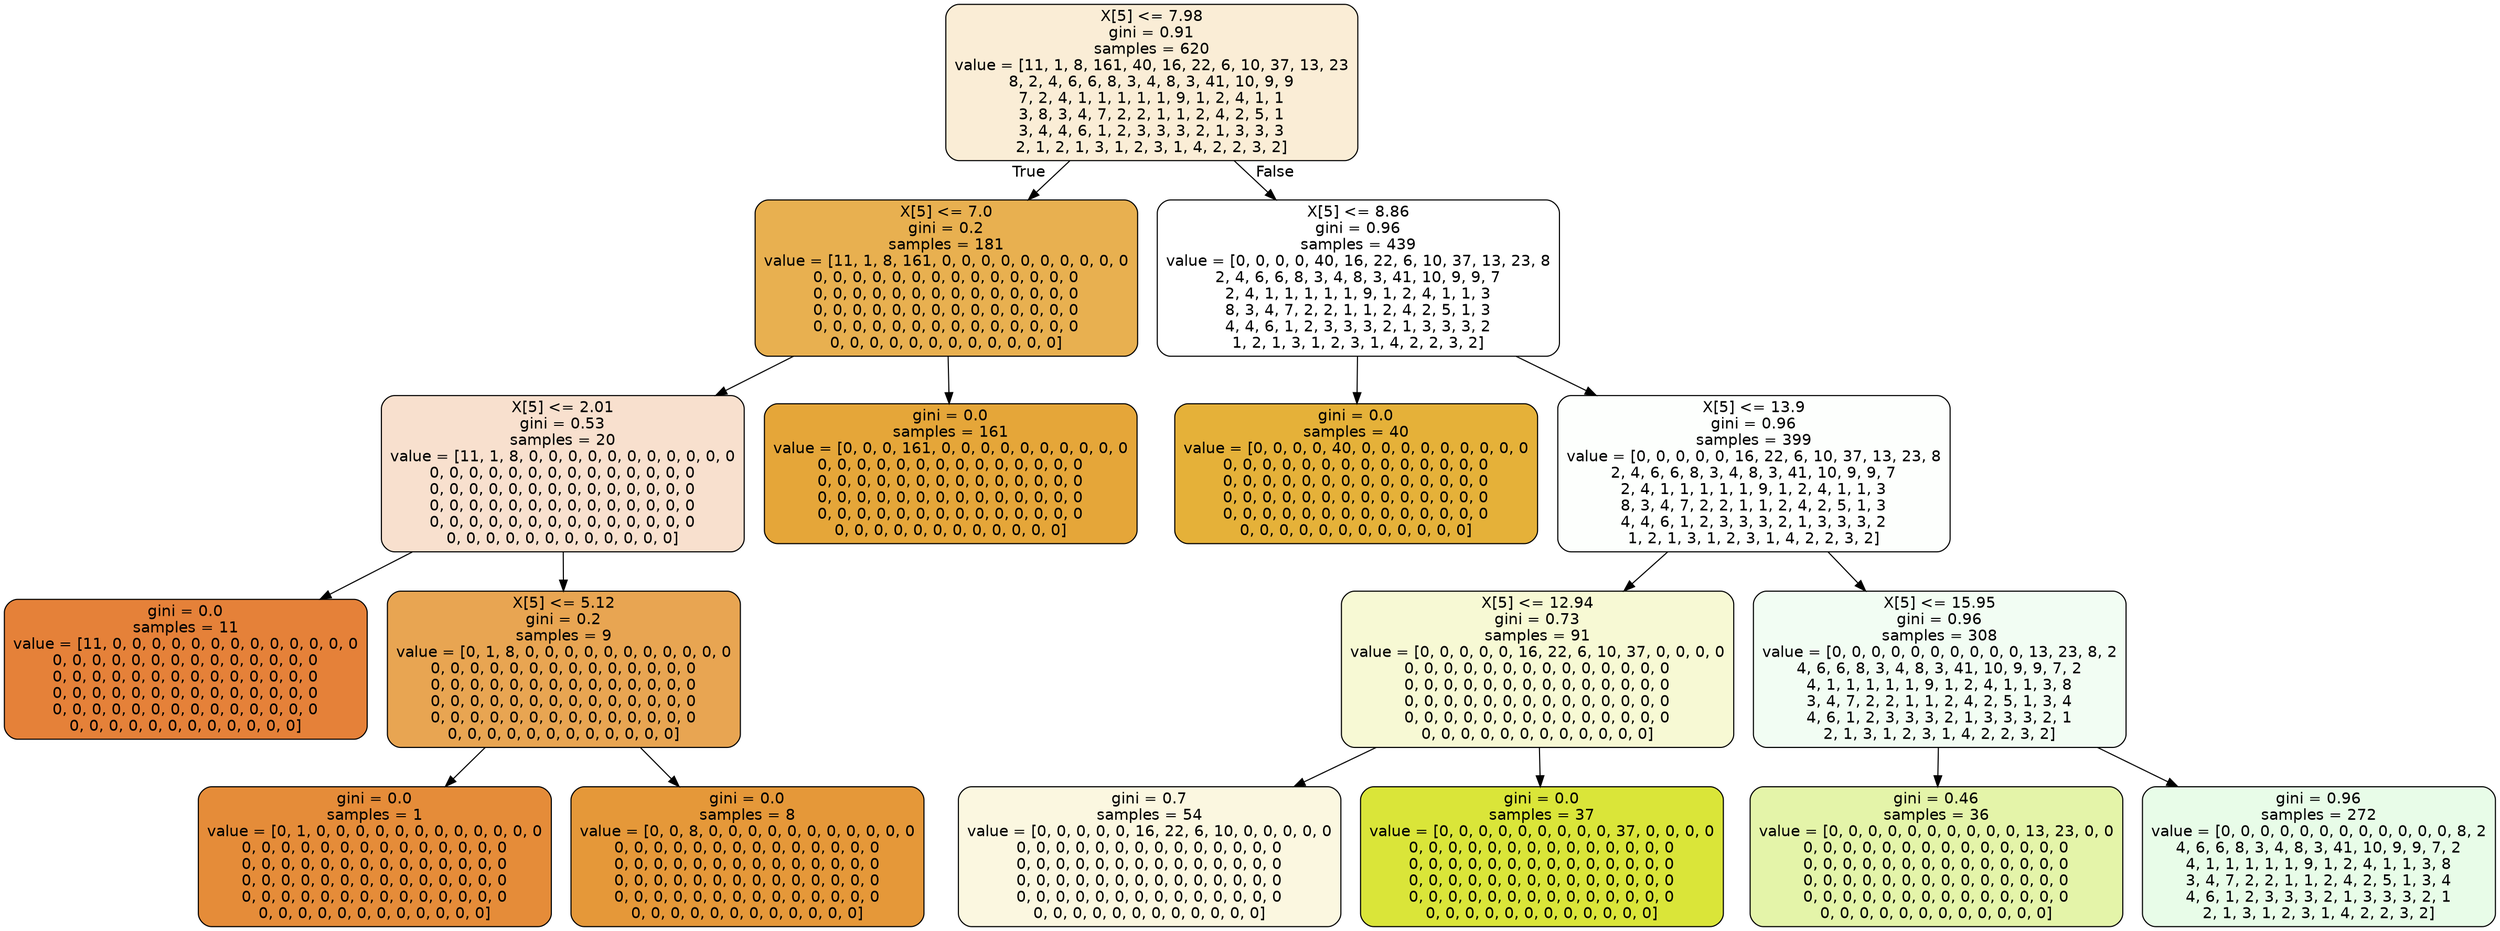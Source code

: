 digraph Tree {
node [shape=box, style="filled, rounded", color="black", fontname=helvetica] ;
edge [fontname=helvetica] ;
0 [label="X[5] <= 7.98\ngini = 0.91\nsamples = 620\nvalue = [11, 1, 8, 161, 40, 16, 22, 6, 10, 37, 13, 23\n8, 2, 4, 6, 6, 8, 3, 4, 8, 3, 41, 10, 9, 9\n7, 2, 4, 1, 1, 1, 1, 1, 9, 1, 2, 4, 1, 1\n3, 8, 3, 4, 7, 2, 2, 1, 1, 2, 4, 2, 5, 1\n3, 4, 4, 6, 1, 2, 3, 3, 3, 2, 1, 3, 3, 3\n2, 1, 2, 1, 3, 1, 2, 3, 1, 4, 2, 2, 3, 2]", fillcolor="#faedd6"] ;
1 [label="X[5] <= 7.0\ngini = 0.2\nsamples = 181\nvalue = [11, 1, 8, 161, 0, 0, 0, 0, 0, 0, 0, 0, 0, 0\n0, 0, 0, 0, 0, 0, 0, 0, 0, 0, 0, 0, 0, 0\n0, 0, 0, 0, 0, 0, 0, 0, 0, 0, 0, 0, 0, 0\n0, 0, 0, 0, 0, 0, 0, 0, 0, 0, 0, 0, 0, 0\n0, 0, 0, 0, 0, 0, 0, 0, 0, 0, 0, 0, 0, 0\n0, 0, 0, 0, 0, 0, 0, 0, 0, 0, 0, 0]", fillcolor="#e8b050"] ;
0 -> 1 [labeldistance=2.5, labelangle=45, headlabel="True"] ;
2 [label="X[5] <= 2.01\ngini = 0.53\nsamples = 20\nvalue = [11, 1, 8, 0, 0, 0, 0, 0, 0, 0, 0, 0, 0, 0\n0, 0, 0, 0, 0, 0, 0, 0, 0, 0, 0, 0, 0, 0\n0, 0, 0, 0, 0, 0, 0, 0, 0, 0, 0, 0, 0, 0\n0, 0, 0, 0, 0, 0, 0, 0, 0, 0, 0, 0, 0, 0\n0, 0, 0, 0, 0, 0, 0, 0, 0, 0, 0, 0, 0, 0\n0, 0, 0, 0, 0, 0, 0, 0, 0, 0, 0, 0]", fillcolor="#f8e0ce"] ;
1 -> 2 ;
3 [label="gini = 0.0\nsamples = 11\nvalue = [11, 0, 0, 0, 0, 0, 0, 0, 0, 0, 0, 0, 0, 0\n0, 0, 0, 0, 0, 0, 0, 0, 0, 0, 0, 0, 0, 0\n0, 0, 0, 0, 0, 0, 0, 0, 0, 0, 0, 0, 0, 0\n0, 0, 0, 0, 0, 0, 0, 0, 0, 0, 0, 0, 0, 0\n0, 0, 0, 0, 0, 0, 0, 0, 0, 0, 0, 0, 0, 0\n0, 0, 0, 0, 0, 0, 0, 0, 0, 0, 0, 0]", fillcolor="#e58139"] ;
2 -> 3 ;
4 [label="X[5] <= 5.12\ngini = 0.2\nsamples = 9\nvalue = [0, 1, 8, 0, 0, 0, 0, 0, 0, 0, 0, 0, 0, 0\n0, 0, 0, 0, 0, 0, 0, 0, 0, 0, 0, 0, 0, 0\n0, 0, 0, 0, 0, 0, 0, 0, 0, 0, 0, 0, 0, 0\n0, 0, 0, 0, 0, 0, 0, 0, 0, 0, 0, 0, 0, 0\n0, 0, 0, 0, 0, 0, 0, 0, 0, 0, 0, 0, 0, 0\n0, 0, 0, 0, 0, 0, 0, 0, 0, 0, 0, 0]", fillcolor="#e8a552"] ;
2 -> 4 ;
5 [label="gini = 0.0\nsamples = 1\nvalue = [0, 1, 0, 0, 0, 0, 0, 0, 0, 0, 0, 0, 0, 0\n0, 0, 0, 0, 0, 0, 0, 0, 0, 0, 0, 0, 0, 0\n0, 0, 0, 0, 0, 0, 0, 0, 0, 0, 0, 0, 0, 0\n0, 0, 0, 0, 0, 0, 0, 0, 0, 0, 0, 0, 0, 0\n0, 0, 0, 0, 0, 0, 0, 0, 0, 0, 0, 0, 0, 0\n0, 0, 0, 0, 0, 0, 0, 0, 0, 0, 0, 0]", fillcolor="#e58c39"] ;
4 -> 5 ;
6 [label="gini = 0.0\nsamples = 8\nvalue = [0, 0, 8, 0, 0, 0, 0, 0, 0, 0, 0, 0, 0, 0\n0, 0, 0, 0, 0, 0, 0, 0, 0, 0, 0, 0, 0, 0\n0, 0, 0, 0, 0, 0, 0, 0, 0, 0, 0, 0, 0, 0\n0, 0, 0, 0, 0, 0, 0, 0, 0, 0, 0, 0, 0, 0\n0, 0, 0, 0, 0, 0, 0, 0, 0, 0, 0, 0, 0, 0\n0, 0, 0, 0, 0, 0, 0, 0, 0, 0, 0, 0]", fillcolor="#e59839"] ;
4 -> 6 ;
7 [label="gini = 0.0\nsamples = 161\nvalue = [0, 0, 0, 161, 0, 0, 0, 0, 0, 0, 0, 0, 0, 0\n0, 0, 0, 0, 0, 0, 0, 0, 0, 0, 0, 0, 0, 0\n0, 0, 0, 0, 0, 0, 0, 0, 0, 0, 0, 0, 0, 0\n0, 0, 0, 0, 0, 0, 0, 0, 0, 0, 0, 0, 0, 0\n0, 0, 0, 0, 0, 0, 0, 0, 0, 0, 0, 0, 0, 0\n0, 0, 0, 0, 0, 0, 0, 0, 0, 0, 0, 0]", fillcolor="#e5a639"] ;
1 -> 7 ;
8 [label="X[5] <= 8.86\ngini = 0.96\nsamples = 439\nvalue = [0, 0, 0, 0, 40, 16, 22, 6, 10, 37, 13, 23, 8\n2, 4, 6, 6, 8, 3, 4, 8, 3, 41, 10, 9, 9, 7\n2, 4, 1, 1, 1, 1, 1, 9, 1, 2, 4, 1, 1, 3\n8, 3, 4, 7, 2, 2, 1, 1, 2, 4, 2, 5, 1, 3\n4, 4, 6, 1, 2, 3, 3, 3, 2, 1, 3, 3, 3, 2\n1, 2, 1, 3, 1, 2, 3, 1, 4, 2, 2, 3, 2]", fillcolor="#ffffff"] ;
0 -> 8 [labeldistance=2.5, labelangle=-45, headlabel="False"] ;
9 [label="gini = 0.0\nsamples = 40\nvalue = [0, 0, 0, 0, 40, 0, 0, 0, 0, 0, 0, 0, 0, 0\n0, 0, 0, 0, 0, 0, 0, 0, 0, 0, 0, 0, 0, 0\n0, 0, 0, 0, 0, 0, 0, 0, 0, 0, 0, 0, 0, 0\n0, 0, 0, 0, 0, 0, 0, 0, 0, 0, 0, 0, 0, 0\n0, 0, 0, 0, 0, 0, 0, 0, 0, 0, 0, 0, 0, 0\n0, 0, 0, 0, 0, 0, 0, 0, 0, 0, 0, 0]", fillcolor="#e5b139"] ;
8 -> 9 ;
10 [label="X[5] <= 13.9\ngini = 0.96\nsamples = 399\nvalue = [0, 0, 0, 0, 0, 16, 22, 6, 10, 37, 13, 23, 8\n2, 4, 6, 6, 8, 3, 4, 8, 3, 41, 10, 9, 9, 7\n2, 4, 1, 1, 1, 1, 1, 9, 1, 2, 4, 1, 1, 3\n8, 3, 4, 7, 2, 2, 1, 1, 2, 4, 2, 5, 1, 3\n4, 4, 6, 1, 2, 3, 3, 3, 2, 1, 3, 3, 3, 2\n1, 2, 1, 3, 1, 2, 3, 1, 4, 2, 2, 3, 2]", fillcolor="#fdfffd"] ;
8 -> 10 ;
11 [label="X[5] <= 12.94\ngini = 0.73\nsamples = 91\nvalue = [0, 0, 0, 0, 0, 16, 22, 6, 10, 37, 0, 0, 0, 0\n0, 0, 0, 0, 0, 0, 0, 0, 0, 0, 0, 0, 0, 0\n0, 0, 0, 0, 0, 0, 0, 0, 0, 0, 0, 0, 0, 0\n0, 0, 0, 0, 0, 0, 0, 0, 0, 0, 0, 0, 0, 0\n0, 0, 0, 0, 0, 0, 0, 0, 0, 0, 0, 0, 0, 0\n0, 0, 0, 0, 0, 0, 0, 0, 0, 0, 0, 0]", fillcolor="#f7f9d4"] ;
10 -> 11 ;
12 [label="gini = 0.7\nsamples = 54\nvalue = [0, 0, 0, 0, 0, 16, 22, 6, 10, 0, 0, 0, 0, 0\n0, 0, 0, 0, 0, 0, 0, 0, 0, 0, 0, 0, 0, 0\n0, 0, 0, 0, 0, 0, 0, 0, 0, 0, 0, 0, 0, 0\n0, 0, 0, 0, 0, 0, 0, 0, 0, 0, 0, 0, 0, 0\n0, 0, 0, 0, 0, 0, 0, 0, 0, 0, 0, 0, 0, 0\n0, 0, 0, 0, 0, 0, 0, 0, 0, 0, 0, 0]", fillcolor="#fbf7e0"] ;
11 -> 12 ;
13 [label="gini = 0.0\nsamples = 37\nvalue = [0, 0, 0, 0, 0, 0, 0, 0, 0, 37, 0, 0, 0, 0\n0, 0, 0, 0, 0, 0, 0, 0, 0, 0, 0, 0, 0, 0\n0, 0, 0, 0, 0, 0, 0, 0, 0, 0, 0, 0, 0, 0\n0, 0, 0, 0, 0, 0, 0, 0, 0, 0, 0, 0, 0, 0\n0, 0, 0, 0, 0, 0, 0, 0, 0, 0, 0, 0, 0, 0\n0, 0, 0, 0, 0, 0, 0, 0, 0, 0, 0, 0]", fillcolor="#dae539"] ;
11 -> 13 ;
14 [label="X[5] <= 15.95\ngini = 0.96\nsamples = 308\nvalue = [0, 0, 0, 0, 0, 0, 0, 0, 0, 0, 13, 23, 8, 2\n4, 6, 6, 8, 3, 4, 8, 3, 41, 10, 9, 9, 7, 2\n4, 1, 1, 1, 1, 1, 9, 1, 2, 4, 1, 1, 3, 8\n3, 4, 7, 2, 2, 1, 1, 2, 4, 2, 5, 1, 3, 4\n4, 6, 1, 2, 3, 3, 3, 2, 1, 3, 3, 3, 2, 1\n2, 1, 3, 1, 2, 3, 1, 4, 2, 2, 3, 2]", fillcolor="#f2fdf3"] ;
10 -> 14 ;
15 [label="gini = 0.46\nsamples = 36\nvalue = [0, 0, 0, 0, 0, 0, 0, 0, 0, 0, 13, 23, 0, 0\n0, 0, 0, 0, 0, 0, 0, 0, 0, 0, 0, 0, 0, 0\n0, 0, 0, 0, 0, 0, 0, 0, 0, 0, 0, 0, 0, 0\n0, 0, 0, 0, 0, 0, 0, 0, 0, 0, 0, 0, 0, 0\n0, 0, 0, 0, 0, 0, 0, 0, 0, 0, 0, 0, 0, 0\n0, 0, 0, 0, 0, 0, 0, 0, 0, 0, 0, 0]", fillcolor="#e4f4a9"] ;
14 -> 15 ;
16 [label="gini = 0.96\nsamples = 272\nvalue = [0, 0, 0, 0, 0, 0, 0, 0, 0, 0, 0, 0, 8, 2\n4, 6, 6, 8, 3, 4, 8, 3, 41, 10, 9, 9, 7, 2\n4, 1, 1, 1, 1, 1, 9, 1, 2, 4, 1, 1, 3, 8\n3, 4, 7, 2, 2, 1, 1, 2, 4, 2, 5, 1, 3, 4\n4, 6, 1, 2, 3, 3, 3, 2, 1, 3, 3, 3, 2, 1\n2, 1, 3, 1, 2, 3, 1, 4, 2, 2, 3, 2]", fillcolor="#e8fce8"] ;
14 -> 16 ;
}